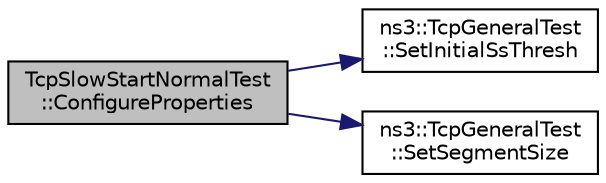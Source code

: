digraph "TcpSlowStartNormalTest::ConfigureProperties"
{
 // LATEX_PDF_SIZE
  edge [fontname="Helvetica",fontsize="10",labelfontname="Helvetica",labelfontsize="10"];
  node [fontname="Helvetica",fontsize="10",shape=record];
  rankdir="LR";
  Node1 [label="TcpSlowStartNormalTest\l::ConfigureProperties",height=0.2,width=0.4,color="black", fillcolor="grey75", style="filled", fontcolor="black",tooltip="Change the configuration of the socket properties."];
  Node1 -> Node2 [color="midnightblue",fontsize="10",style="solid",fontname="Helvetica"];
  Node2 [label="ns3::TcpGeneralTest\l::SetInitialSsThresh",height=0.2,width=0.4,color="black", fillcolor="white", style="filled",URL="$classns3_1_1_tcp_general_test.html#ad5df8836a27fe3c7fa0719c51b2c13d5",tooltip="Forcefully set the initial ssthresh."];
  Node1 -> Node3 [color="midnightblue",fontsize="10",style="solid",fontname="Helvetica"];
  Node3 [label="ns3::TcpGeneralTest\l::SetSegmentSize",height=0.2,width=0.4,color="black", fillcolor="white", style="filled",URL="$classns3_1_1_tcp_general_test.html#afcb6efab7790bc5b054c7323b1ae5664",tooltip="Forcefully set the segment size."];
}
